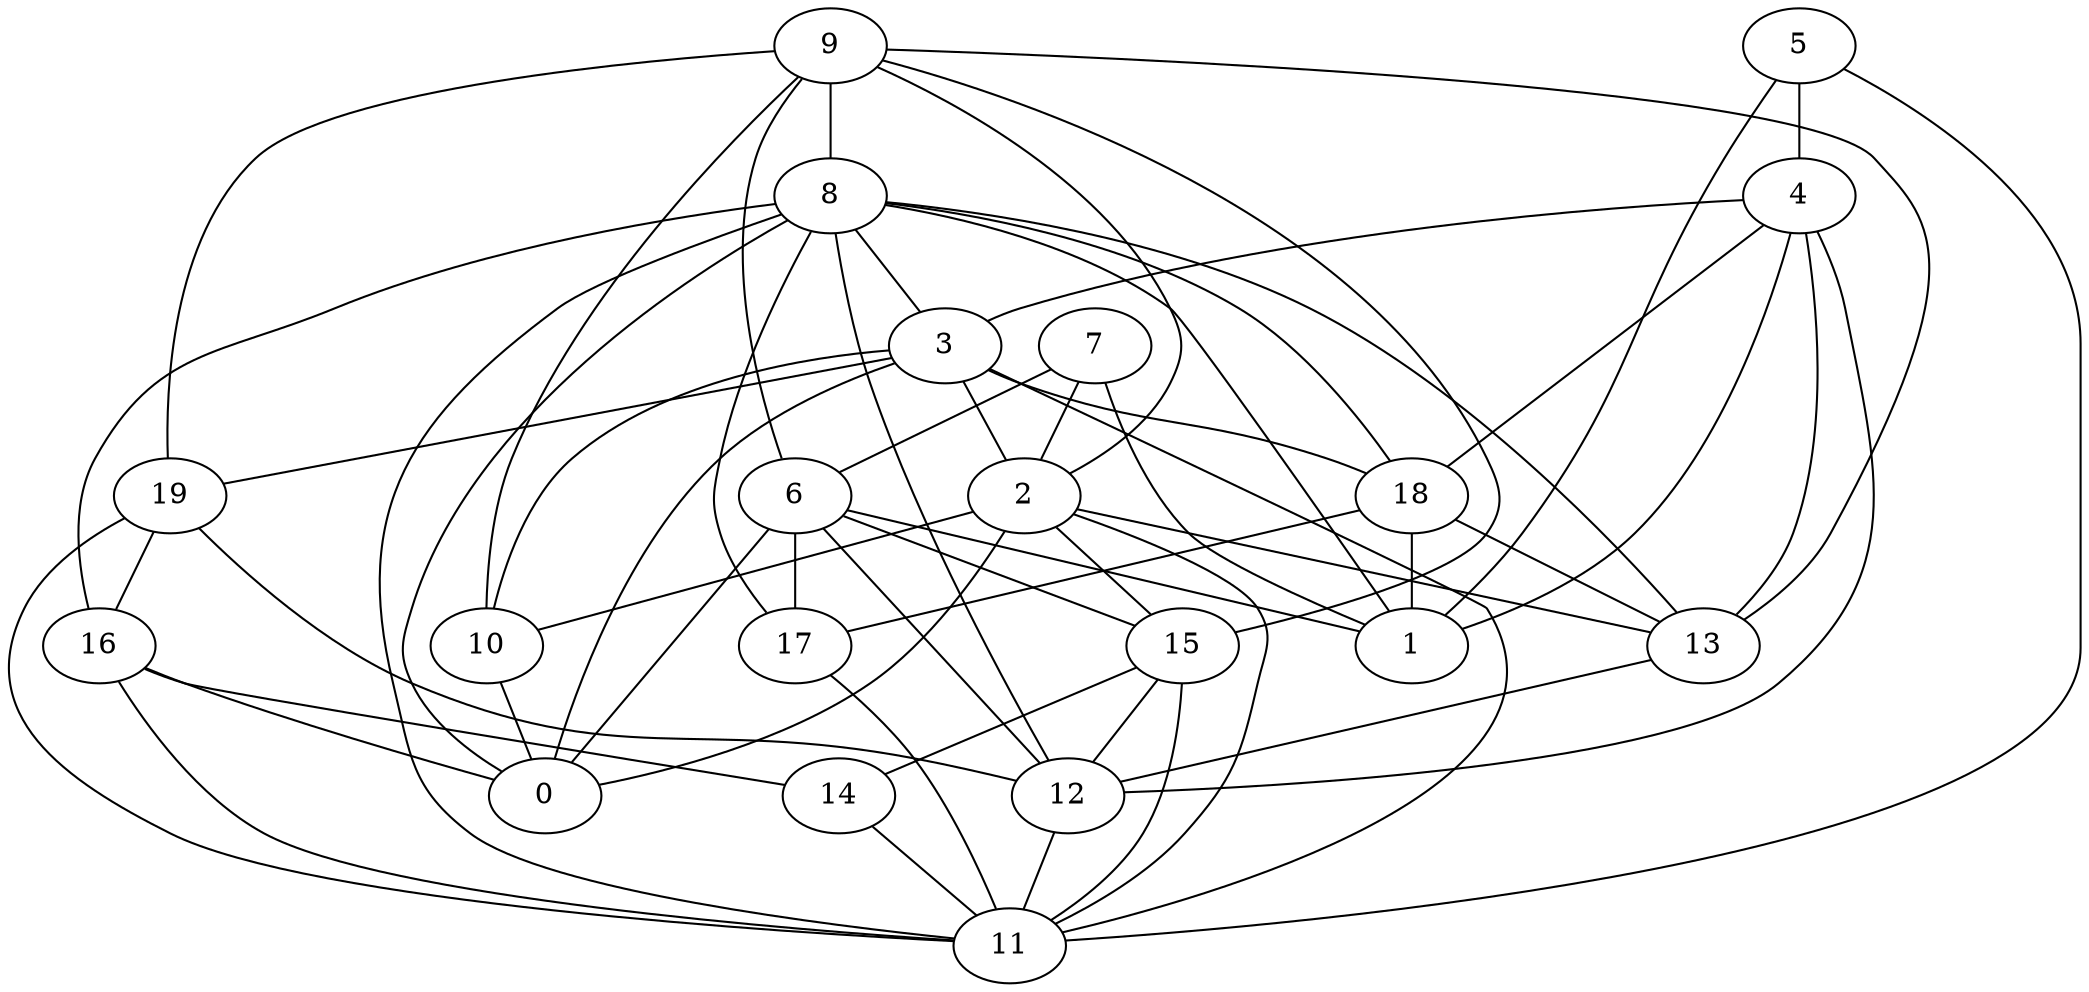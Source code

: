 digraph GG_graph {

subgraph G_graph {
edge [color = black]
"5" -> "1" [dir = none]
"5" -> "4" [dir = none]
"5" -> "11" [dir = none]
"4" -> "12" [dir = none]
"4" -> "18" [dir = none]
"4" -> "1" [dir = none]
"4" -> "3" [dir = none]
"4" -> "13" [dir = none]
"14" -> "11" [dir = none]
"8" -> "13" [dir = none]
"8" -> "17" [dir = none]
"8" -> "3" [dir = none]
"8" -> "1" [dir = none]
"8" -> "18" [dir = none]
"8" -> "11" [dir = none]
"8" -> "12" [dir = none]
"8" -> "16" [dir = none]
"8" -> "0" [dir = none]
"2" -> "11" [dir = none]
"2" -> "13" [dir = none]
"2" -> "0" [dir = none]
"2" -> "15" [dir = none]
"15" -> "14" [dir = none]
"15" -> "11" [dir = none]
"15" -> "12" [dir = none]
"13" -> "12" [dir = none]
"12" -> "11" [dir = none]
"10" -> "0" [dir = none]
"16" -> "0" [dir = none]
"16" -> "14" [dir = none]
"16" -> "11" [dir = none]
"3" -> "0" [dir = none]
"3" -> "10" [dir = none]
"3" -> "2" [dir = none]
"3" -> "19" [dir = none]
"3" -> "18" [dir = none]
"3" -> "11" [dir = none]
"7" -> "1" [dir = none]
"7" -> "2" [dir = none]
"7" -> "6" [dir = none]
"9" -> "8" [dir = none]
"9" -> "19" [dir = none]
"9" -> "2" [dir = none]
"9" -> "10" [dir = none]
"9" -> "15" [dir = none]
"9" -> "13" [dir = none]
"6" -> "17" [dir = none]
"6" -> "1" [dir = none]
"6" -> "15" [dir = none]
"6" -> "0" [dir = none]
"6" -> "12" [dir = none]
"19" -> "16" [dir = none]
"19" -> "11" [dir = none]
"19" -> "12" [dir = none]
"18" -> "13" [dir = none]
"18" -> "1" [dir = none]
"18" -> "17" [dir = none]
"17" -> "11" [dir = none]
"2" -> "10" [dir = none]
"9" -> "6" [dir = none]
}

}
